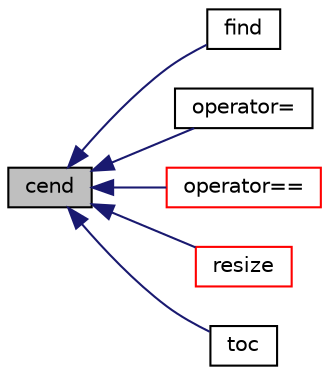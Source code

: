 digraph "cend"
{
  bgcolor="transparent";
  edge [fontname="Helvetica",fontsize="10",labelfontname="Helvetica",labelfontsize="10"];
  node [fontname="Helvetica",fontsize="10",shape=record];
  rankdir="LR";
  Node1 [label="cend",height=0.2,width=0.4,color="black", fillcolor="grey75", style="filled", fontcolor="black"];
  Node1 -> Node2 [dir="back",color="midnightblue",fontsize="10",style="solid",fontname="Helvetica"];
  Node2 [label="find",height=0.2,width=0.4,color="black",URL="$a02513.html#aae37983b00d2e5b056859711a57a7942",tooltip="Find and return an const_iterator set at the hashed entry. "];
  Node1 -> Node3 [dir="back",color="midnightblue",fontsize="10",style="solid",fontname="Helvetica"];
  Node3 [label="operator=",height=0.2,width=0.4,color="black",URL="$a02513.html#a860ad38e36f000782d8ef7efc62bacc5",tooltip="Assignment. "];
  Node1 -> Node4 [dir="back",color="midnightblue",fontsize="10",style="solid",fontname="Helvetica"];
  Node4 [label="operator==",height=0.2,width=0.4,color="red",URL="$a02513.html#ab03e012d47f515b331e12f0a8e6ebbc1",tooltip="Equality. Two hash tables are equal if all contents of first are. "];
  Node1 -> Node5 [dir="back",color="midnightblue",fontsize="10",style="solid",fontname="Helvetica"];
  Node5 [label="resize",height=0.2,width=0.4,color="red",URL="$a02513.html#ae697ea15032f01f89988bb8ada677832",tooltip="Resize the hash table for efficiency. "];
  Node1 -> Node6 [dir="back",color="midnightblue",fontsize="10",style="solid",fontname="Helvetica"];
  Node6 [label="toc",height=0.2,width=0.4,color="black",URL="$a02513.html#a76b765c869311659d0868ce0e0200884",tooltip="Return the table of contents. "];
}
